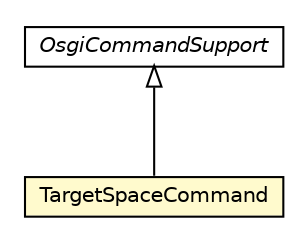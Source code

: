 #!/usr/local/bin/dot
#
# Class diagram 
# Generated by UMLGraph version R5_6-24-gf6e263 (http://www.umlgraph.org/)
#

digraph G {
	edge [fontname="Helvetica",fontsize=10,labelfontname="Helvetica",labelfontsize=10];
	node [fontname="Helvetica",fontsize=10,shape=plaintext];
	nodesep=0.25;
	ranksep=0.5;
	// org.universAAL.middleware.shell.universAAL.osgi.TargetSpaceCommand
	c8010750 [label=<<table title="org.universAAL.middleware.shell.universAAL.osgi.TargetSpaceCommand" border="0" cellborder="1" cellspacing="0" cellpadding="2" port="p" bgcolor="lemonChiffon" href="./TargetSpaceCommand.html">
		<tr><td><table border="0" cellspacing="0" cellpadding="1">
<tr><td align="center" balign="center"> TargetSpaceCommand </td></tr>
		</table></td></tr>
		</table>>, URL="./TargetSpaceCommand.html", fontname="Helvetica", fontcolor="black", fontsize=10.0];
	//org.universAAL.middleware.shell.universAAL.osgi.TargetSpaceCommand extends org.apache.karaf.shell.console.OsgiCommandSupport
	c8012402:p -> c8010750:p [dir=back,arrowtail=empty];
	// org.apache.karaf.shell.console.OsgiCommandSupport
	c8012402 [label=<<table title="org.apache.karaf.shell.console.OsgiCommandSupport" border="0" cellborder="1" cellspacing="0" cellpadding="2" port="p" href="http://java.sun.com/j2se/1.4.2/docs/api/org/apache/karaf/shell/console/OsgiCommandSupport.html">
		<tr><td><table border="0" cellspacing="0" cellpadding="1">
<tr><td align="center" balign="center"><font face="Helvetica-Oblique"> OsgiCommandSupport </font></td></tr>
		</table></td></tr>
		</table>>, URL="http://java.sun.com/j2se/1.4.2/docs/api/org/apache/karaf/shell/console/OsgiCommandSupport.html", fontname="Helvetica", fontcolor="black", fontsize=10.0];
}

